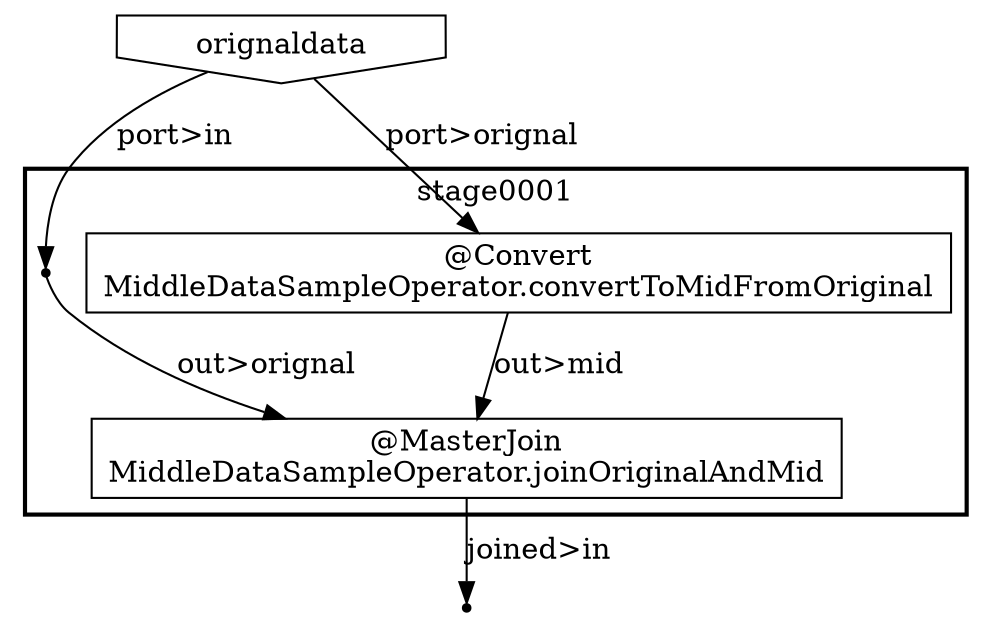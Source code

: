 digraph {
    subgraph "cluster_2c06d895-c8d1-4c72-bc6d-1386eed4320b" {
        label = "stage0001";
        style = bold;
        "5e86c824-81e5-4447-825a-abbb48691cf4" [shape=box, label="@MasterJoin\nMiddleDataSampleOperator.joinOriginalAndMid"];
        "ba521700-0e4e-4e22-9123-f7a54d49ef6a" [shape=point];
        "b5e5c9c3-59f3-4e5c-8590-175b0231e5a4" [shape=box, label="@Convert\nMiddleDataSampleOperator.convertToMidFromOriginal"];
    }
    "594f8ab9-770f-4d79-843f-118c9c101175" [shape=point];
    "f9755a16-9f87-408f-846f-2f5c61e2830e" [shape=invhouse, label="orignaldata"];
    "ba521700-0e4e-4e22-9123-f7a54d49ef6a" -> "5e86c824-81e5-4447-825a-abbb48691cf4" [label="out>orignal"];
    "b5e5c9c3-59f3-4e5c-8590-175b0231e5a4" -> "5e86c824-81e5-4447-825a-abbb48691cf4" [label="out>mid"];
    "5e86c824-81e5-4447-825a-abbb48691cf4" -> "594f8ab9-770f-4d79-843f-118c9c101175" [label="joined>in"];
    "f9755a16-9f87-408f-846f-2f5c61e2830e" -> "ba521700-0e4e-4e22-9123-f7a54d49ef6a" [label="port>in"];
    "f9755a16-9f87-408f-846f-2f5c61e2830e" -> "b5e5c9c3-59f3-4e5c-8590-175b0231e5a4" [label="port>orignal"];
}
